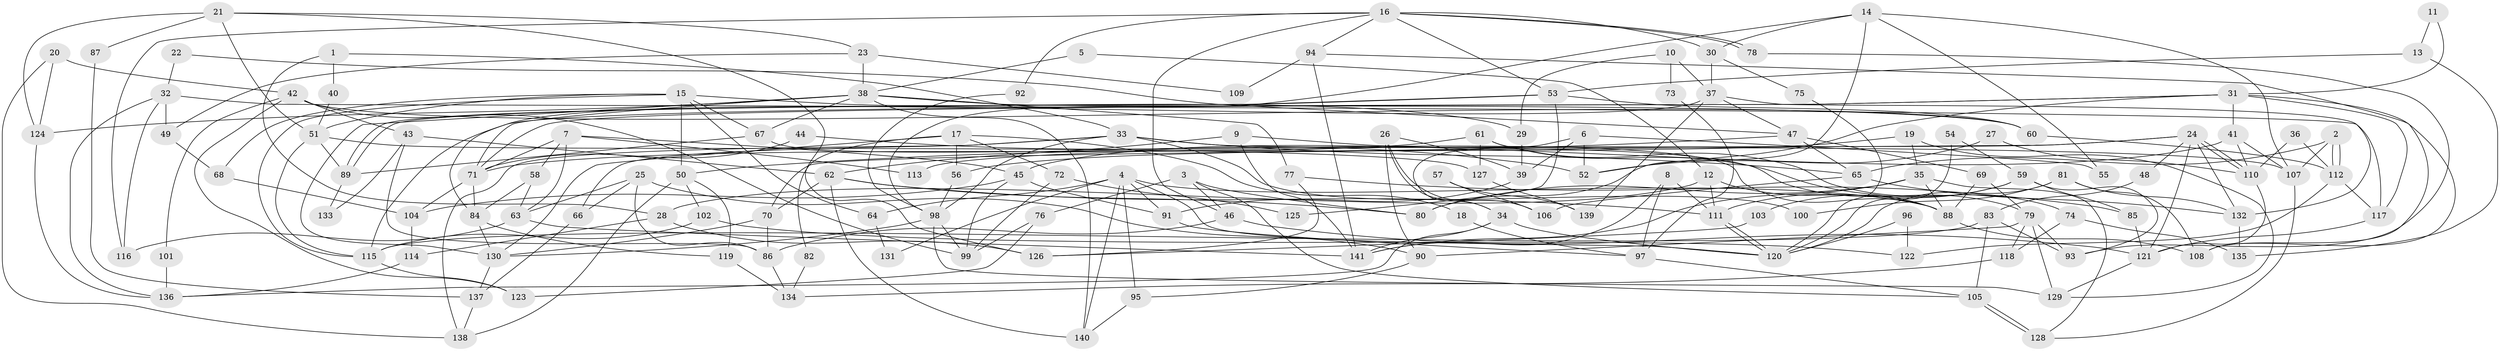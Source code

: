 // coarse degree distribution, {5: 0.16326530612244897, 2: 0.20408163265306123, 4: 0.21428571428571427, 3: 0.23469387755102042, 6: 0.030612244897959183, 8: 0.04081632653061224, 7: 0.04081632653061224, 9: 0.030612244897959183, 10: 0.01020408163265306, 13: 0.02040816326530612, 12: 0.01020408163265306}
// Generated by graph-tools (version 1.1) at 2025/54/03/04/25 21:54:00]
// undirected, 141 vertices, 282 edges
graph export_dot {
graph [start="1"]
  node [color=gray90,style=filled];
  1;
  2;
  3;
  4;
  5;
  6;
  7;
  8;
  9;
  10;
  11;
  12;
  13;
  14;
  15;
  16;
  17;
  18;
  19;
  20;
  21;
  22;
  23;
  24;
  25;
  26;
  27;
  28;
  29;
  30;
  31;
  32;
  33;
  34;
  35;
  36;
  37;
  38;
  39;
  40;
  41;
  42;
  43;
  44;
  45;
  46;
  47;
  48;
  49;
  50;
  51;
  52;
  53;
  54;
  55;
  56;
  57;
  58;
  59;
  60;
  61;
  62;
  63;
  64;
  65;
  66;
  67;
  68;
  69;
  70;
  71;
  72;
  73;
  74;
  75;
  76;
  77;
  78;
  79;
  80;
  81;
  82;
  83;
  84;
  85;
  86;
  87;
  88;
  89;
  90;
  91;
  92;
  93;
  94;
  95;
  96;
  97;
  98;
  99;
  100;
  101;
  102;
  103;
  104;
  105;
  106;
  107;
  108;
  109;
  110;
  111;
  112;
  113;
  114;
  115;
  116;
  117;
  118;
  119;
  120;
  121;
  122;
  123;
  124;
  125;
  126;
  127;
  128;
  129;
  130;
  131;
  132;
  133;
  134;
  135;
  136;
  137;
  138;
  139;
  140;
  141;
  1 -- 28;
  1 -- 33;
  1 -- 40;
  2 -- 112;
  2 -- 112;
  2 -- 65;
  2 -- 107;
  3 -- 80;
  3 -- 46;
  3 -- 76;
  3 -- 105;
  4 -- 120;
  4 -- 88;
  4 -- 64;
  4 -- 91;
  4 -- 95;
  4 -- 131;
  4 -- 140;
  5 -- 12;
  5 -- 38;
  6 -- 34;
  6 -- 39;
  6 -- 52;
  6 -- 55;
  7 -- 63;
  7 -- 45;
  7 -- 58;
  7 -- 71;
  7 -- 113;
  8 -- 97;
  8 -- 141;
  8 -- 111;
  9 -- 62;
  9 -- 141;
  9 -- 79;
  10 -- 29;
  10 -- 37;
  10 -- 73;
  11 -- 31;
  11 -- 13;
  12 -- 111;
  12 -- 88;
  12 -- 28;
  13 -- 135;
  13 -- 53;
  14 -- 107;
  14 -- 98;
  14 -- 30;
  14 -- 55;
  14 -- 80;
  15 -- 68;
  15 -- 67;
  15 -- 29;
  15 -- 50;
  15 -- 51;
  15 -- 64;
  15 -- 115;
  16 -- 78;
  16 -- 78;
  16 -- 116;
  16 -- 30;
  16 -- 46;
  16 -- 53;
  16 -- 92;
  16 -- 94;
  17 -- 56;
  17 -- 130;
  17 -- 18;
  17 -- 72;
  17 -- 82;
  18 -- 97;
  19 -- 35;
  19 -- 129;
  19 -- 56;
  20 -- 138;
  20 -- 42;
  20 -- 124;
  21 -- 124;
  21 -- 51;
  21 -- 23;
  21 -- 87;
  21 -- 126;
  22 -- 47;
  22 -- 32;
  23 -- 38;
  23 -- 49;
  23 -- 109;
  24 -- 110;
  24 -- 110;
  24 -- 132;
  24 -- 48;
  24 -- 70;
  24 -- 113;
  24 -- 121;
  25 -- 86;
  25 -- 90;
  25 -- 63;
  25 -- 66;
  26 -- 34;
  26 -- 90;
  26 -- 39;
  26 -- 106;
  27 -- 52;
  27 -- 110;
  28 -- 126;
  28 -- 114;
  29 -- 39;
  30 -- 37;
  30 -- 75;
  31 -- 71;
  31 -- 115;
  31 -- 41;
  31 -- 52;
  31 -- 108;
  31 -- 117;
  32 -- 136;
  32 -- 117;
  32 -- 49;
  32 -- 116;
  33 -- 107;
  33 -- 138;
  33 -- 65;
  33 -- 66;
  33 -- 98;
  33 -- 100;
  34 -- 136;
  34 -- 141;
  34 -- 120;
  35 -- 128;
  35 -- 80;
  35 -- 88;
  35 -- 141;
  36 -- 110;
  36 -- 112;
  37 -- 132;
  37 -- 47;
  37 -- 84;
  37 -- 139;
  38 -- 60;
  38 -- 140;
  38 -- 67;
  38 -- 71;
  38 -- 77;
  38 -- 124;
  38 -- 130;
  39 -- 91;
  40 -- 51;
  41 -- 110;
  41 -- 45;
  41 -- 107;
  42 -- 123;
  42 -- 43;
  42 -- 60;
  42 -- 99;
  42 -- 101;
  43 -- 62;
  43 -- 86;
  43 -- 133;
  44 -- 52;
  44 -- 71;
  45 -- 99;
  45 -- 91;
  45 -- 104;
  46 -- 121;
  46 -- 86;
  47 -- 69;
  47 -- 50;
  47 -- 65;
  48 -- 83;
  49 -- 68;
  50 -- 102;
  50 -- 119;
  50 -- 138;
  51 -- 89;
  51 -- 115;
  51 -- 127;
  53 -- 89;
  53 -- 89;
  53 -- 60;
  53 -- 125;
  54 -- 59;
  54 -- 120;
  56 -- 98;
  57 -- 106;
  57 -- 139;
  58 -- 84;
  58 -- 63;
  59 -- 111;
  59 -- 93;
  59 -- 85;
  59 -- 103;
  60 -- 112;
  61 -- 71;
  61 -- 88;
  61 -- 74;
  61 -- 127;
  62 -- 70;
  62 -- 111;
  62 -- 80;
  62 -- 140;
  63 -- 116;
  63 -- 141;
  64 -- 131;
  65 -- 106;
  65 -- 132;
  66 -- 137;
  67 -- 88;
  67 -- 89;
  68 -- 104;
  69 -- 79;
  69 -- 88;
  70 -- 130;
  70 -- 86;
  71 -- 84;
  71 -- 104;
  72 -- 99;
  72 -- 125;
  73 -- 97;
  74 -- 118;
  74 -- 135;
  75 -- 120;
  76 -- 99;
  76 -- 123;
  77 -- 85;
  77 -- 126;
  78 -- 93;
  79 -- 129;
  79 -- 90;
  79 -- 93;
  79 -- 118;
  81 -- 120;
  81 -- 108;
  81 -- 100;
  81 -- 132;
  82 -- 134;
  83 -- 105;
  83 -- 115;
  83 -- 93;
  84 -- 119;
  84 -- 130;
  85 -- 121;
  86 -- 134;
  87 -- 137;
  88 -- 108;
  89 -- 133;
  90 -- 95;
  91 -- 97;
  92 -- 98;
  94 -- 141;
  94 -- 108;
  94 -- 109;
  95 -- 140;
  96 -- 122;
  96 -- 120;
  97 -- 105;
  98 -- 130;
  98 -- 99;
  98 -- 129;
  101 -- 136;
  102 -- 115;
  102 -- 122;
  103 -- 126;
  104 -- 114;
  105 -- 128;
  105 -- 128;
  107 -- 128;
  110 -- 121;
  111 -- 120;
  111 -- 120;
  112 -- 117;
  112 -- 122;
  114 -- 136;
  115 -- 123;
  117 -- 121;
  118 -- 134;
  119 -- 134;
  121 -- 129;
  124 -- 136;
  127 -- 139;
  130 -- 137;
  132 -- 135;
  137 -- 138;
}
